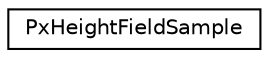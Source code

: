 digraph "Graphical Class Hierarchy"
{
  edge [fontname="Helvetica",fontsize="10",labelfontname="Helvetica",labelfontsize="10"];
  node [fontname="Helvetica",fontsize="10",shape=record];
  rankdir="LR";
  Node0 [label="PxHeightFieldSample",height=0.2,width=0.4,color="black", fillcolor="white", style="filled",URL="$structPxHeightFieldSample.html",tooltip="Heightfield sample format. "];
}
